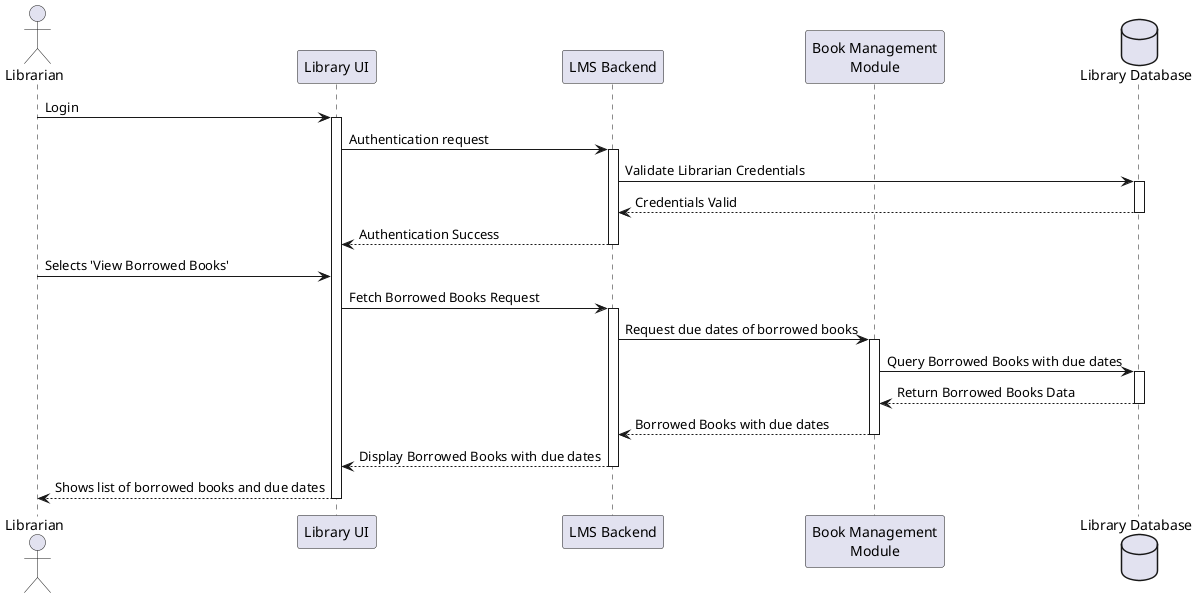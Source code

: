 @startuml
actor Librarian as librarian
participant "Library UI" as UI
participant "LMS Backend" as Backend
participant "Book Management\nModule" as BookModule
database "Library Database" as DB

librarian -> UI : Login
activate UI
UI -> Backend : Authentication request
activate Backend
Backend -> DB : Validate Librarian Credentials
activate DB
DB --> Backend : Credentials Valid
deactivate DB
Backend --> UI : Authentication Success
deactivate Backend

librarian -> UI : Selects 'View Borrowed Books'
UI -> Backend : Fetch Borrowed Books Request
activate Backend
Backend -> BookModule : Request due dates of borrowed books
activate BookModule
BookModule -> DB : Query Borrowed Books with due dates
activate DB
DB --> BookModule : Return Borrowed Books Data
deactivate DB
BookModule --> Backend : Borrowed Books with due dates
deactivate BookModule
Backend --> UI : Display Borrowed Books with due dates
deactivate Backend
UI --> librarian : Shows list of borrowed books and due dates
deactivate UI

@enduml